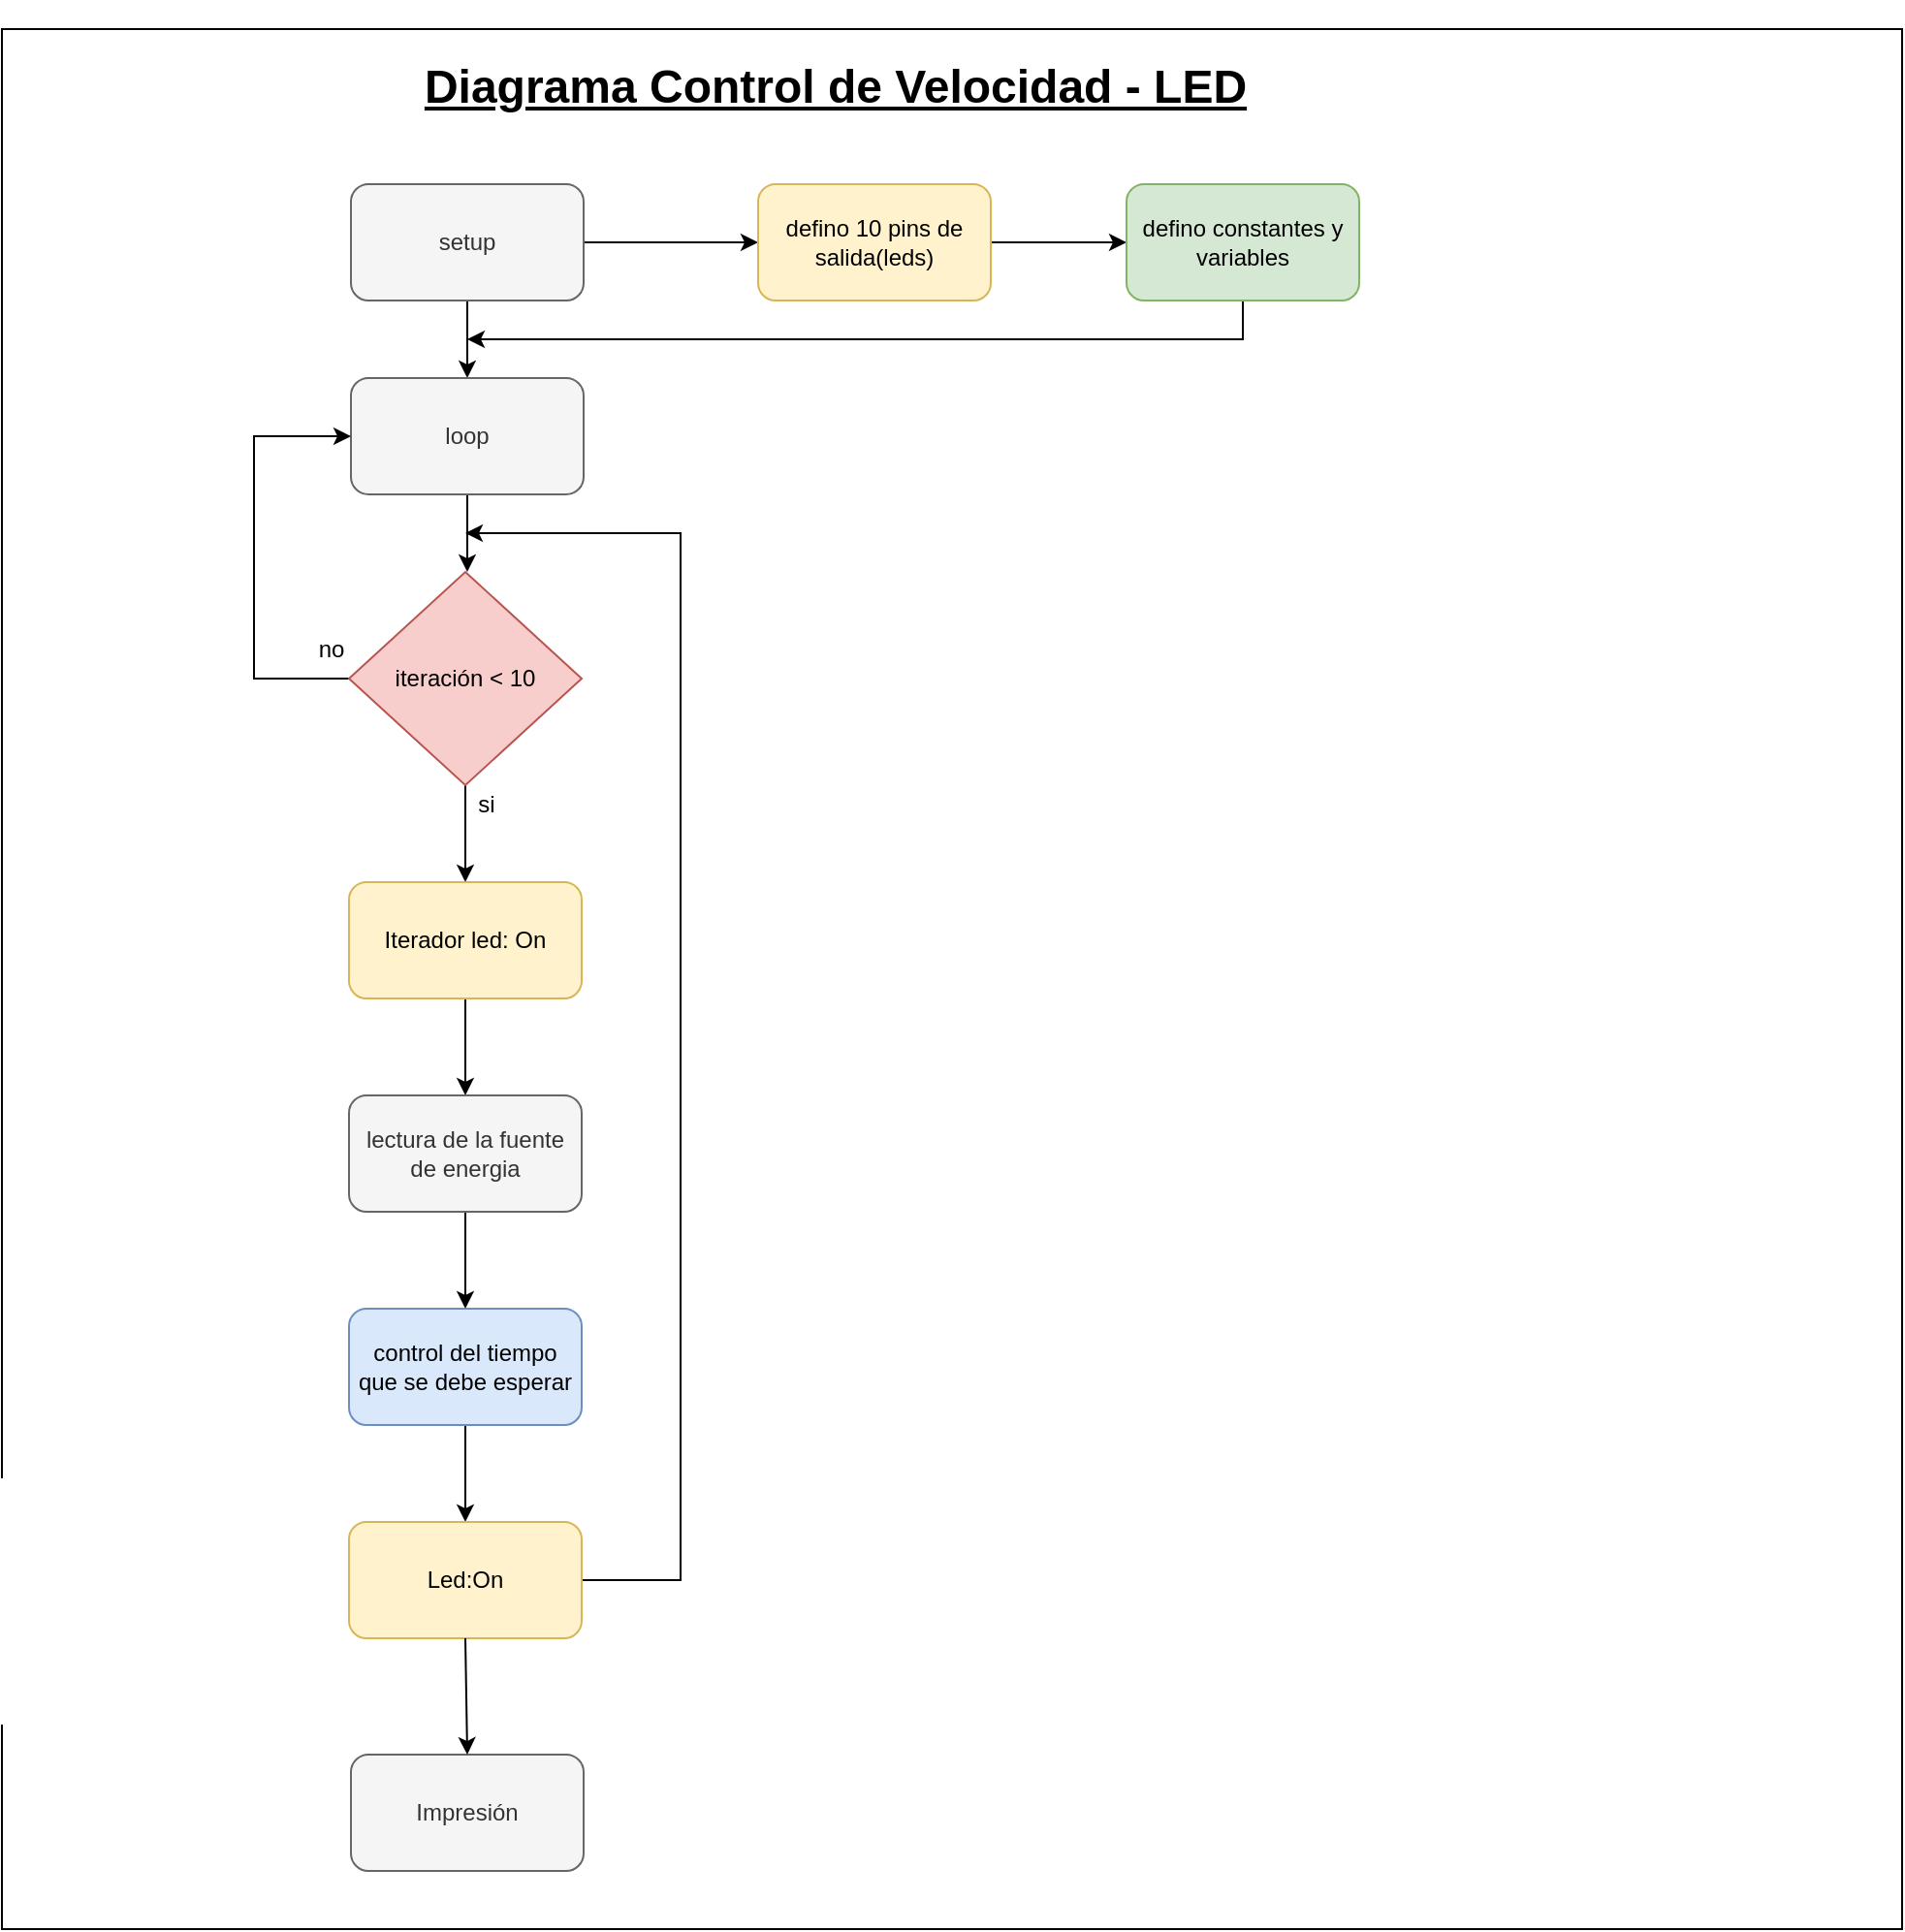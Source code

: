 <mxfile version="13.9.7"><diagram id="6crpNpn2uVt9bqhgTYRW" name="Page-1"><mxGraphModel dx="2580" dy="958" grid="1" gridSize="10" guides="1" tooltips="1" connect="1" arrows="1" fold="1" page="1" pageScale="1" pageWidth="850" pageHeight="1100" math="0" shadow="0"><root><mxCell id="0"/><mxCell id="1" parent="0"/><mxCell id="qoLnhSEnDeMhmxSv3Fai-33" value="" style="whiteSpace=wrap;html=1;aspect=fixed;" vertex="1" parent="1"><mxGeometry x="-70" y="190" width="980" height="980" as="geometry"/></mxCell><mxCell id="qoLnhSEnDeMhmxSv3Fai-34" value="" style="edgeStyle=orthogonalEdgeStyle;rounded=0;orthogonalLoop=1;jettySize=auto;html=1;" edge="1" parent="1" source="qoLnhSEnDeMhmxSv3Fai-36" target="qoLnhSEnDeMhmxSv3Fai-51"><mxGeometry relative="1" as="geometry"/></mxCell><mxCell id="qoLnhSEnDeMhmxSv3Fai-35" value="" style="edgeStyle=orthogonalEdgeStyle;rounded=0;orthogonalLoop=1;jettySize=auto;html=1;" edge="1" parent="1" source="qoLnhSEnDeMhmxSv3Fai-36" target="qoLnhSEnDeMhmxSv3Fai-38"><mxGeometry relative="1" as="geometry"/></mxCell><mxCell id="qoLnhSEnDeMhmxSv3Fai-36" value="setup" style="rounded=1;whiteSpace=wrap;html=1;fillColor=#f5f5f5;strokeColor=#666666;fontColor=#333333;" vertex="1" parent="1"><mxGeometry x="110" y="270" width="120" height="60" as="geometry"/></mxCell><mxCell id="qoLnhSEnDeMhmxSv3Fai-37" value="" style="edgeStyle=orthogonalEdgeStyle;rounded=0;orthogonalLoop=1;jettySize=auto;html=1;" edge="1" parent="1" source="qoLnhSEnDeMhmxSv3Fai-38"><mxGeometry relative="1" as="geometry"><mxPoint x="170" y="470" as="targetPoint"/></mxGeometry></mxCell><mxCell id="qoLnhSEnDeMhmxSv3Fai-38" value="loop" style="rounded=1;whiteSpace=wrap;html=1;fillColor=#f5f5f5;strokeColor=#666666;fontColor=#333333;" vertex="1" parent="1"><mxGeometry x="110" y="370" width="120" height="60" as="geometry"/></mxCell><mxCell id="qoLnhSEnDeMhmxSv3Fai-39" style="edgeStyle=orthogonalEdgeStyle;rounded=0;orthogonalLoop=1;jettySize=auto;html=1;" edge="1" parent="1" source="qoLnhSEnDeMhmxSv3Fai-42"><mxGeometry relative="1" as="geometry"><mxPoint x="110" y="400" as="targetPoint"/><Array as="points"><mxPoint x="60" y="525"/><mxPoint x="60" y="400"/><mxPoint x="110" y="400"/></Array></mxGeometry></mxCell><mxCell id="qoLnhSEnDeMhmxSv3Fai-58" value="" style="edgeStyle=orthogonalEdgeStyle;rounded=0;orthogonalLoop=1;jettySize=auto;html=1;entryX=0.5;entryY=0;entryDx=0;entryDy=0;" edge="1" parent="1" source="qoLnhSEnDeMhmxSv3Fai-42" target="qoLnhSEnDeMhmxSv3Fai-44"><mxGeometry relative="1" as="geometry"/></mxCell><mxCell id="qoLnhSEnDeMhmxSv3Fai-42" value="iteración &amp;lt; 10" style="rhombus;whiteSpace=wrap;html=1;fillColor=#f8cecc;strokeColor=#b85450;" vertex="1" parent="1"><mxGeometry x="109" y="470" width="120" height="110" as="geometry"/></mxCell><mxCell id="qoLnhSEnDeMhmxSv3Fai-43" value="" style="edgeStyle=orthogonalEdgeStyle;rounded=0;orthogonalLoop=1;jettySize=auto;html=1;" edge="1" parent="1" source="qoLnhSEnDeMhmxSv3Fai-44" target="qoLnhSEnDeMhmxSv3Fai-46"><mxGeometry relative="1" as="geometry"/></mxCell><mxCell id="qoLnhSEnDeMhmxSv3Fai-44" value="Iterador led: On" style="rounded=1;whiteSpace=wrap;html=1;fillColor=#fff2cc;strokeColor=#d6b656;" vertex="1" parent="1"><mxGeometry x="109" y="630" width="120" height="60" as="geometry"/></mxCell><mxCell id="qoLnhSEnDeMhmxSv3Fai-45" value="" style="edgeStyle=orthogonalEdgeStyle;rounded=0;orthogonalLoop=1;jettySize=auto;html=1;" edge="1" parent="1" source="qoLnhSEnDeMhmxSv3Fai-46" target="qoLnhSEnDeMhmxSv3Fai-48"><mxGeometry relative="1" as="geometry"/></mxCell><mxCell id="qoLnhSEnDeMhmxSv3Fai-46" value="lectura de la fuente de energia" style="rounded=1;whiteSpace=wrap;html=1;fillColor=#f5f5f5;strokeColor=#666666;fontColor=#333333;" vertex="1" parent="1"><mxGeometry x="109" y="740" width="120" height="60" as="geometry"/></mxCell><mxCell id="qoLnhSEnDeMhmxSv3Fai-47" value="" style="edgeStyle=orthogonalEdgeStyle;rounded=0;orthogonalLoop=1;jettySize=auto;html=1;" edge="1" parent="1" source="qoLnhSEnDeMhmxSv3Fai-48" target="qoLnhSEnDeMhmxSv3Fai-49"><mxGeometry relative="1" as="geometry"/></mxCell><mxCell id="qoLnhSEnDeMhmxSv3Fai-48" value="control del tiempo que se debe esperar" style="rounded=1;whiteSpace=wrap;html=1;fillColor=#dae8fc;strokeColor=#6c8ebf;" vertex="1" parent="1"><mxGeometry x="109" y="850" width="120" height="60" as="geometry"/></mxCell><mxCell id="qoLnhSEnDeMhmxSv3Fai-62" style="edgeStyle=orthogonalEdgeStyle;rounded=0;orthogonalLoop=1;jettySize=auto;html=1;" edge="1" parent="1" source="qoLnhSEnDeMhmxSv3Fai-49"><mxGeometry relative="1" as="geometry"><mxPoint x="169" y="450" as="targetPoint"/><Array as="points"><mxPoint x="280" y="990"/><mxPoint x="280" y="450"/></Array></mxGeometry></mxCell><mxCell id="qoLnhSEnDeMhmxSv3Fai-49" value="Led:On" style="rounded=1;whiteSpace=wrap;html=1;fillColor=#fff2cc;strokeColor=#d6b656;" vertex="1" parent="1"><mxGeometry x="109" y="960" width="120" height="60" as="geometry"/></mxCell><mxCell id="qoLnhSEnDeMhmxSv3Fai-50" value="" style="edgeStyle=orthogonalEdgeStyle;rounded=0;orthogonalLoop=1;jettySize=auto;html=1;" edge="1" parent="1" source="qoLnhSEnDeMhmxSv3Fai-51" target="qoLnhSEnDeMhmxSv3Fai-53"><mxGeometry relative="1" as="geometry"/></mxCell><mxCell id="qoLnhSEnDeMhmxSv3Fai-51" value="defino 10 pins de salida(leds)" style="rounded=1;whiteSpace=wrap;html=1;fillColor=#fff2cc;strokeColor=#d6b656;" vertex="1" parent="1"><mxGeometry x="320" y="270" width="120" height="60" as="geometry"/></mxCell><mxCell id="qoLnhSEnDeMhmxSv3Fai-52" style="edgeStyle=orthogonalEdgeStyle;rounded=0;orthogonalLoop=1;jettySize=auto;html=1;" edge="1" parent="1" source="qoLnhSEnDeMhmxSv3Fai-53"><mxGeometry relative="1" as="geometry"><mxPoint x="170" y="350" as="targetPoint"/><Array as="points"><mxPoint x="570" y="350"/></Array></mxGeometry></mxCell><mxCell id="qoLnhSEnDeMhmxSv3Fai-53" value="defino constantes y variables" style="rounded=1;whiteSpace=wrap;html=1;fillColor=#d5e8d4;strokeColor=#82b366;" vertex="1" parent="1"><mxGeometry x="510" y="270" width="120" height="60" as="geometry"/></mxCell><mxCell id="qoLnhSEnDeMhmxSv3Fai-55" value="no" style="text;html=1;strokeColor=none;fillColor=none;align=center;verticalAlign=middle;whiteSpace=wrap;rounded=0;" vertex="1" parent="1"><mxGeometry x="80" y="500" width="40" height="20" as="geometry"/></mxCell><mxCell id="qoLnhSEnDeMhmxSv3Fai-56" value="&lt;br&gt;&lt;h1 id=&quot;d_page_title&quot; class=&quot;d2l-heading-title&quot;&gt;&lt;span class=&quot;vui-heading-1&quot;&gt;Diagrama Control de Velocidad - LED&lt;/span&gt;&lt;/h1&gt;&lt;br&gt;" style="text;html=1;strokeColor=none;fillColor=none;align=center;verticalAlign=middle;whiteSpace=wrap;rounded=0;fontStyle=5" vertex="1" parent="1"><mxGeometry x="145" y="210" width="430" height="20" as="geometry"/></mxCell><mxCell id="qoLnhSEnDeMhmxSv3Fai-54" value="si" style="text;html=1;strokeColor=none;fillColor=none;align=center;verticalAlign=middle;whiteSpace=wrap;rounded=0;" vertex="1" parent="1"><mxGeometry x="160" y="580" width="40" height="20" as="geometry"/></mxCell><mxCell id="qoLnhSEnDeMhmxSv3Fai-63" value="Impresión" style="rounded=1;whiteSpace=wrap;html=1;fillColor=#f5f5f5;strokeColor=#666666;fontColor=#333333;" vertex="1" parent="1"><mxGeometry x="110" y="1080" width="120" height="60" as="geometry"/></mxCell><mxCell id="qoLnhSEnDeMhmxSv3Fai-66" value="" style="endArrow=classic;html=1;exitX=0.5;exitY=1;exitDx=0;exitDy=0;entryX=0.5;entryY=0;entryDx=0;entryDy=0;" edge="1" parent="1" source="qoLnhSEnDeMhmxSv3Fai-49" target="qoLnhSEnDeMhmxSv3Fai-63"><mxGeometry width="50" height="50" relative="1" as="geometry"><mxPoint x="380" y="1070" as="sourcePoint"/><mxPoint x="430" y="1020" as="targetPoint"/></mxGeometry></mxCell></root></mxGraphModel></diagram></mxfile>